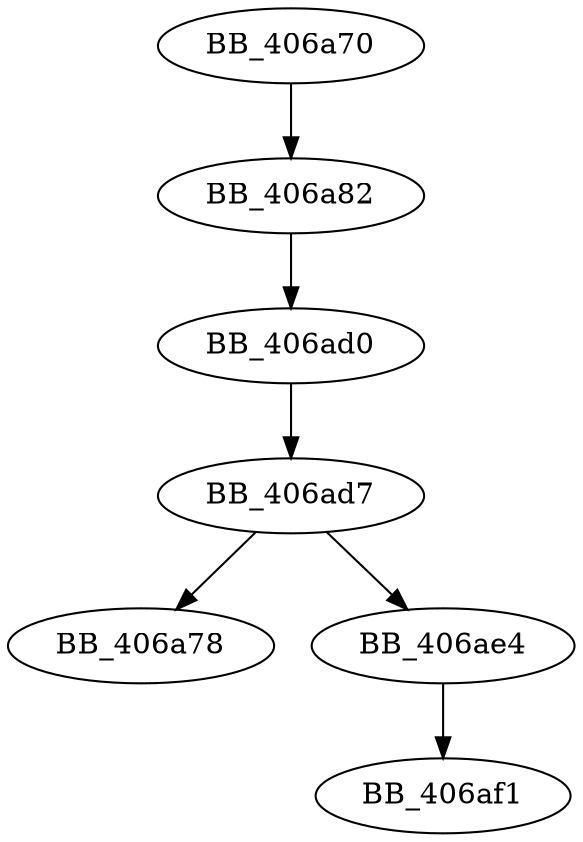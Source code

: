 DiGraph sub_406A70{
BB_406a70->BB_406a82
BB_406a82->BB_406ad0
BB_406ad0->BB_406ad7
BB_406ad7->BB_406a78
BB_406ad7->BB_406ae4
BB_406ae4->BB_406af1
}

